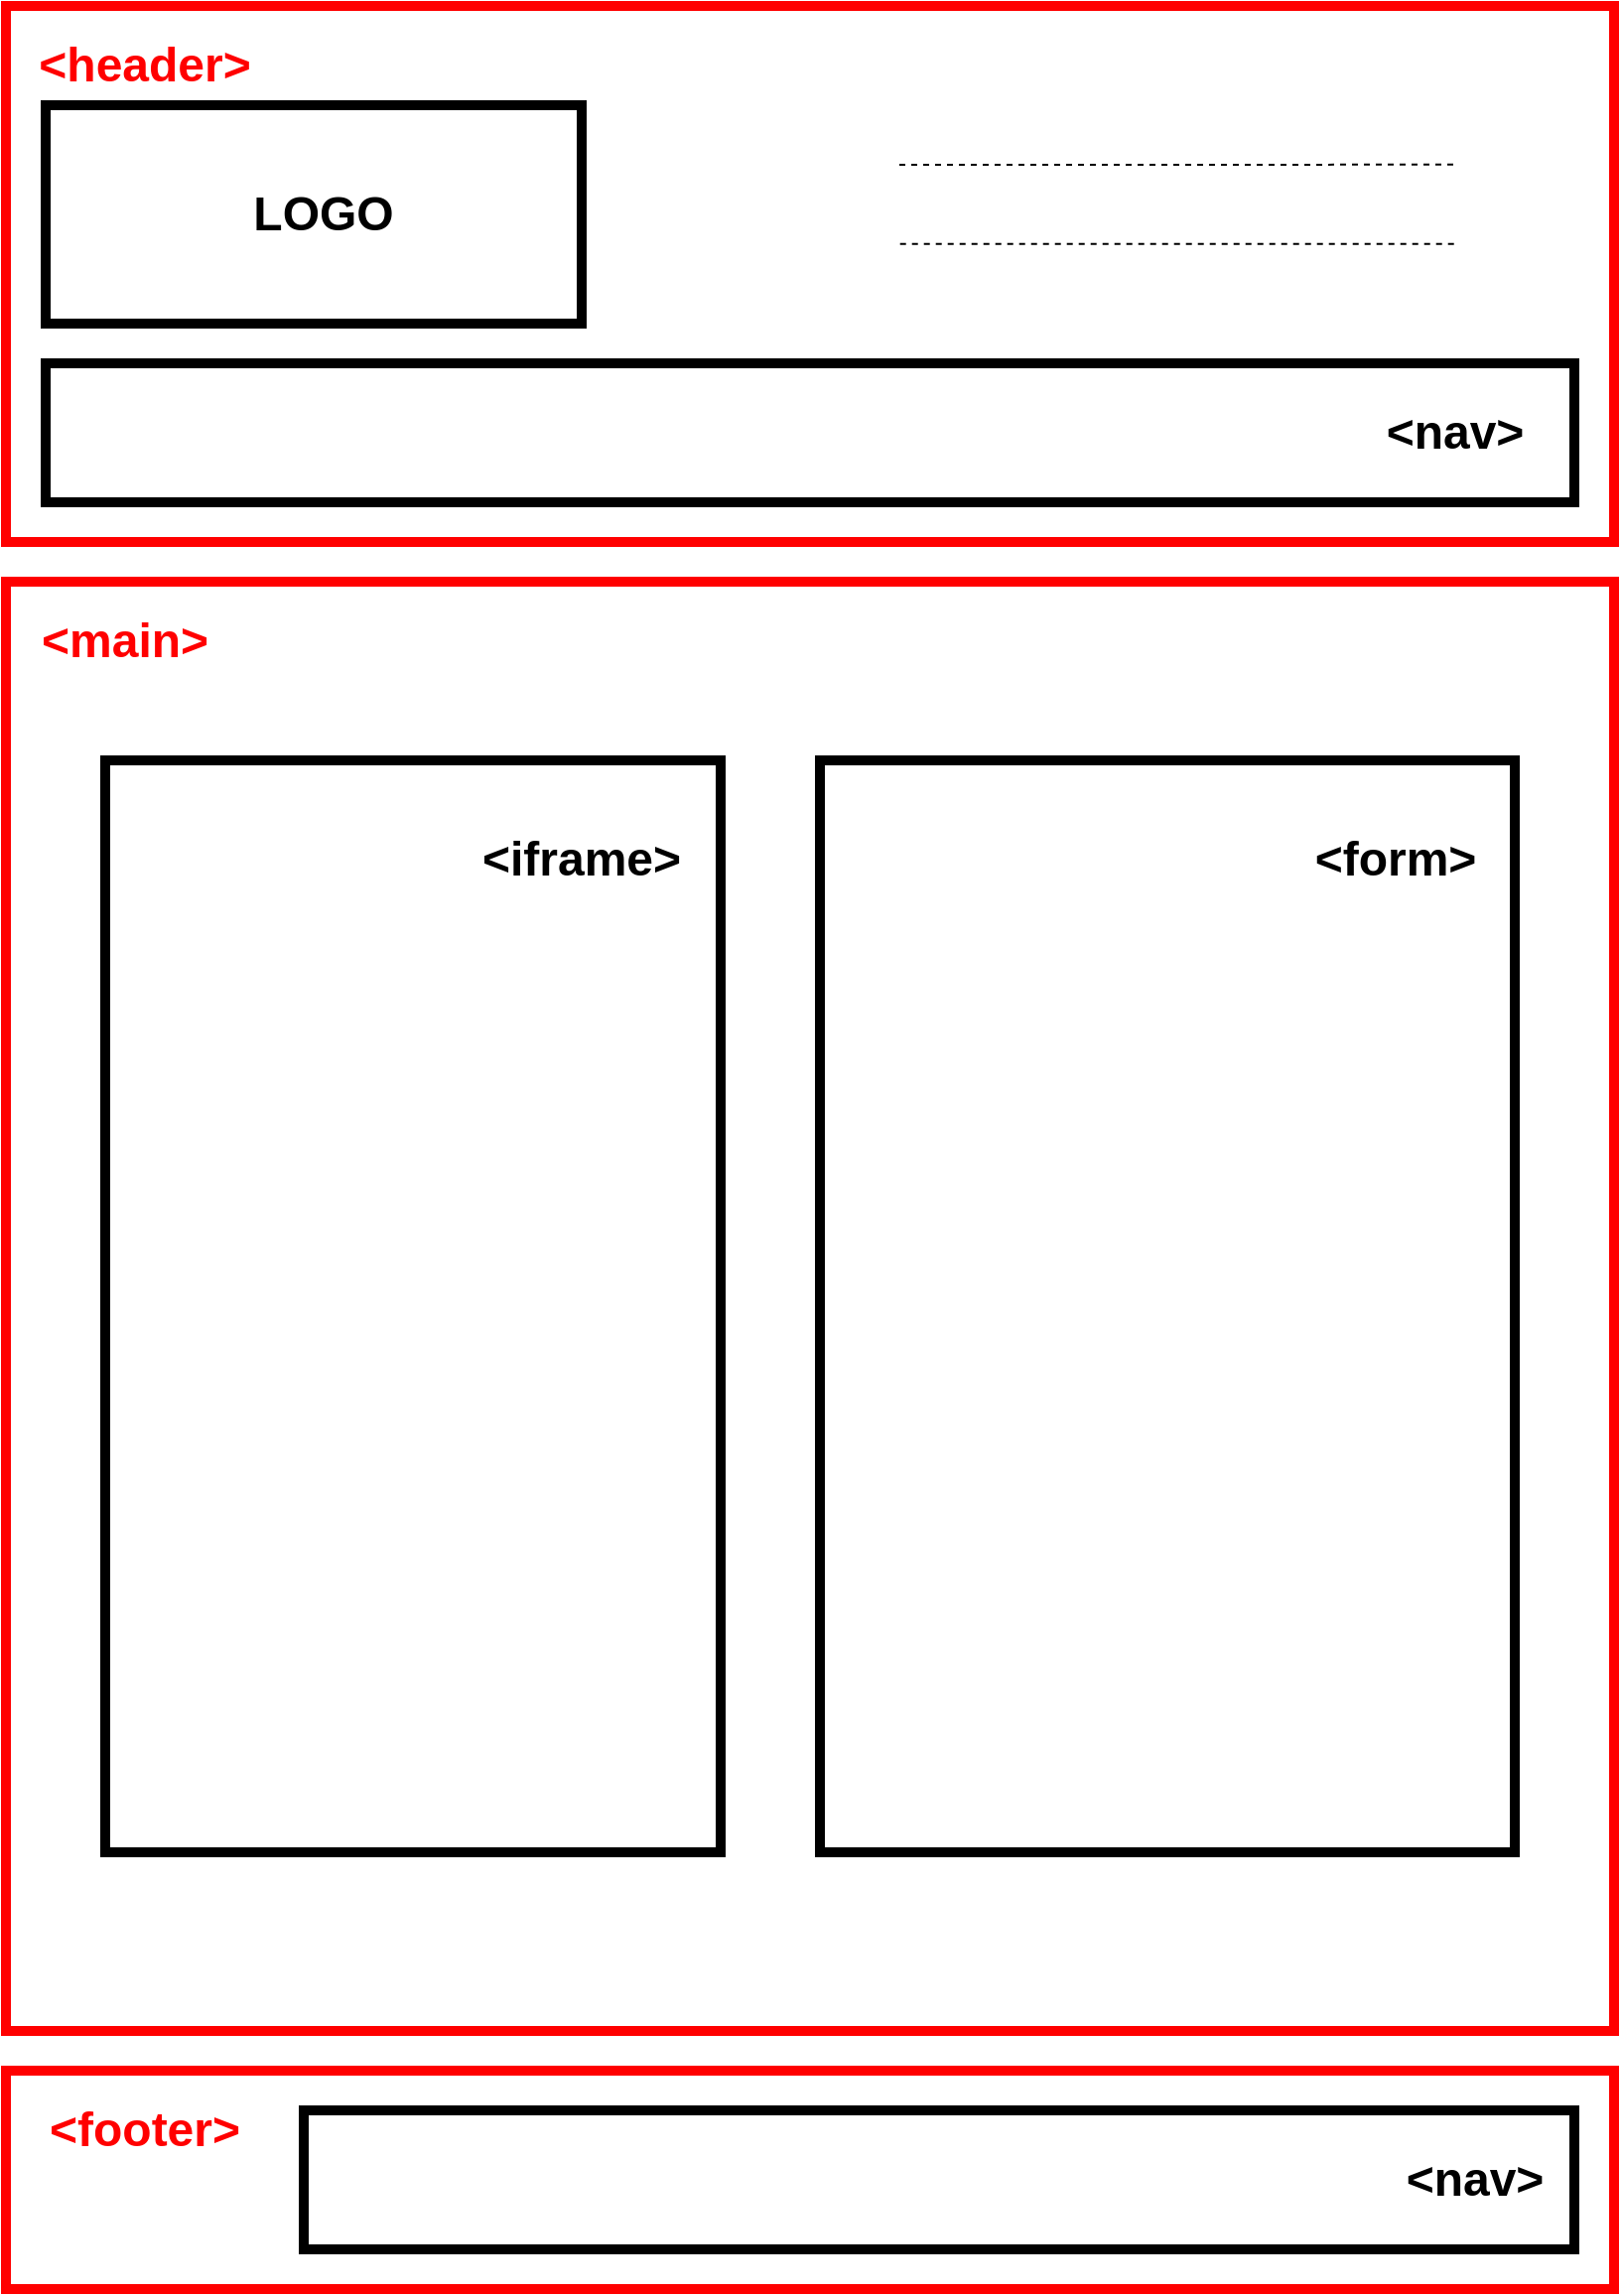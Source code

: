 <mxfile version="11.1.4" type="device"><diagram id="_M9dE-nE3PjYR2anVE0D" name="Page-1"><mxGraphModel dx="2304" dy="1492" grid="1" gridSize="10" guides="1" tooltips="1" connect="1" arrows="1" fold="1" page="1" pageScale="1" pageWidth="827" pageHeight="1169" math="0" shadow="0"><root><mxCell id="0"/><mxCell id="1" parent="0"/><mxCell id="vUiq95RBEFCAuWnw436O-1" value="" style="rounded=0;whiteSpace=wrap;html=1;strokeColor=#FF0000;strokeWidth=5;" vertex="1" parent="1"><mxGeometry x="10" y="10" width="810" height="270" as="geometry"/></mxCell><mxCell id="vUiq95RBEFCAuWnw436O-2" value="" style="rounded=0;whiteSpace=wrap;html=1;strokeColor=#FF0000;strokeWidth=5;" vertex="1" parent="1"><mxGeometry x="10" y="1050" width="810" height="110" as="geometry"/></mxCell><mxCell id="vUiq95RBEFCAuWnw436O-4" value="" style="rounded=0;whiteSpace=wrap;html=1;strokeColor=#FF0000;strokeWidth=5;" vertex="1" parent="1"><mxGeometry x="10" y="300" width="810" height="730" as="geometry"/></mxCell><mxCell id="vUiq95RBEFCAuWnw436O-5" value="&lt;h1&gt;&amp;lt;header&amp;gt;&lt;/h1&gt;" style="text;html=1;strokeColor=none;fillColor=none;align=center;verticalAlign=middle;whiteSpace=wrap;rounded=0;fontColor=#FF0000;" vertex="1" parent="1"><mxGeometry x="60" y="30" width="40" height="20" as="geometry"/></mxCell><mxCell id="vUiq95RBEFCAuWnw436O-6" value="&lt;h1&gt;&amp;lt;main&amp;gt;&lt;/h1&gt;" style="text;html=1;strokeColor=none;fillColor=none;align=center;verticalAlign=middle;whiteSpace=wrap;rounded=0;fontColor=#FF0000;" vertex="1" parent="1"><mxGeometry x="50" y="320" width="40" height="20" as="geometry"/></mxCell><mxCell id="vUiq95RBEFCAuWnw436O-7" value="&lt;h1&gt;&amp;lt;footer&amp;gt;&lt;/h1&gt;" style="text;html=1;strokeColor=none;fillColor=none;align=center;verticalAlign=middle;whiteSpace=wrap;rounded=0;fontColor=#FF0000;" vertex="1" parent="1"><mxGeometry x="60" y="1070" width="40" height="20" as="geometry"/></mxCell><mxCell id="vUiq95RBEFCAuWnw436O-8" value="" style="rounded=0;whiteSpace=wrap;html=1;strokeColor=#000000;strokeWidth=5;fontColor=#000000;" vertex="1" parent="1"><mxGeometry x="160" y="1070" width="640" height="70" as="geometry"/></mxCell><mxCell id="vUiq95RBEFCAuWnw436O-9" value="&lt;h1&gt;&amp;lt;nav&amp;gt;&lt;/h1&gt;" style="text;html=1;strokeColor=none;fillColor=none;align=center;verticalAlign=middle;whiteSpace=wrap;rounded=0;fontColor=#000000;" vertex="1" parent="1"><mxGeometry x="730" y="1095" width="40" height="20" as="geometry"/></mxCell><mxCell id="vUiq95RBEFCAuWnw436O-10" value="" style="rounded=0;whiteSpace=wrap;html=1;strokeColor=#000000;strokeWidth=5;fontColor=#000000;" vertex="1" parent="1"><mxGeometry x="30" y="190" width="770" height="70" as="geometry"/></mxCell><mxCell id="vUiq95RBEFCAuWnw436O-11" value="" style="text;html=1;strokeColor=#000000;fillColor=#ffffff;align=center;verticalAlign=middle;whiteSpace=wrap;rounded=0;fontFamily=Helvetica;fontSize=12;fontColor=#000000;strokeWidth=5;" vertex="1" parent="1"><mxGeometry x="30" y="60" width="270" height="110" as="geometry"/></mxCell><mxCell id="vUiq95RBEFCAuWnw436O-12" value="&lt;h1&gt;LOGO&lt;/h1&gt;" style="text;html=1;strokeColor=none;fillColor=none;align=center;verticalAlign=middle;whiteSpace=wrap;rounded=0;fontColor=#000000;" vertex="1" parent="1"><mxGeometry x="140" y="105" width="60" height="20" as="geometry"/></mxCell><mxCell id="vUiq95RBEFCAuWnw436O-13" value="&lt;h1&gt;&amp;lt;nav&amp;gt;&lt;/h1&gt;" style="text;html=1;strokeColor=none;fillColor=none;align=center;verticalAlign=middle;whiteSpace=wrap;rounded=0;fontColor=#000000;" vertex="1" parent="1"><mxGeometry x="720" y="215" width="40" height="20" as="geometry"/></mxCell><mxCell id="vUiq95RBEFCAuWnw436O-14" value="" style="endArrow=none;dashed=1;html=1;fontColor=#000000;entryX=0.901;entryY=0.296;entryDx=0;entryDy=0;entryPerimeter=0;" edge="1" parent="1" target="vUiq95RBEFCAuWnw436O-1"><mxGeometry width="50" height="50" relative="1" as="geometry"><mxPoint x="460" y="90" as="sourcePoint"/><mxPoint x="510" y="40" as="targetPoint"/></mxGeometry></mxCell><mxCell id="vUiq95RBEFCAuWnw436O-15" value="" style="endArrow=none;dashed=1;html=1;fontColor=#000000;entryX=0.901;entryY=0.444;entryDx=0;entryDy=0;entryPerimeter=0;exitX=0.556;exitY=0.444;exitDx=0;exitDy=0;exitPerimeter=0;" edge="1" parent="1" source="vUiq95RBEFCAuWnw436O-1" target="vUiq95RBEFCAuWnw436O-1"><mxGeometry width="50" height="50" relative="1" as="geometry"><mxPoint x="430" y="160" as="sourcePoint"/><mxPoint x="480" y="110" as="targetPoint"/></mxGeometry></mxCell><mxCell id="vUiq95RBEFCAuWnw436O-16" value="" style="rounded=0;whiteSpace=wrap;html=1;strokeColor=#000000;strokeWidth=5;fontColor=#000000;" vertex="1" parent="1"><mxGeometry x="420" y="390" width="350" height="550" as="geometry"/></mxCell><mxCell id="vUiq95RBEFCAuWnw436O-17" value="" style="rounded=0;whiteSpace=wrap;html=1;strokeColor=#000000;strokeWidth=5;fontColor=#000000;" vertex="1" parent="1"><mxGeometry x="60" y="390" width="310" height="550" as="geometry"/></mxCell><mxCell id="vUiq95RBEFCAuWnw436O-18" value="&lt;h1&gt;&amp;lt;form&amp;gt;&lt;/h1&gt;" style="text;html=1;strokeColor=none;fillColor=none;align=center;verticalAlign=middle;whiteSpace=wrap;rounded=0;fontColor=#000000;" vertex="1" parent="1"><mxGeometry x="690" y="430" width="40" height="20" as="geometry"/></mxCell><mxCell id="vUiq95RBEFCAuWnw436O-19" value="&lt;h1&gt;&amp;lt;iframe&amp;gt;&lt;/h1&gt;" style="text;html=1;strokeColor=none;fillColor=none;align=center;verticalAlign=middle;whiteSpace=wrap;rounded=0;fontColor=#000000;" vertex="1" parent="1"><mxGeometry x="280" y="430" width="40" height="20" as="geometry"/></mxCell></root></mxGraphModel></diagram></mxfile>